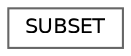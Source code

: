 digraph "クラス階層図"
{
 // LATEX_PDF_SIZE
  bgcolor="transparent";
  edge [fontname=Helvetica,fontsize=10,labelfontname=Helvetica,labelfontsize=10];
  node [fontname=Helvetica,fontsize=10,shape=box,height=0.2,width=0.4];
  rankdir="LR";
  Node0 [id="Node000000",label="SUBSET",height=0.2,width=0.4,color="grey40", fillcolor="white", style="filled",URL="$struct_s_u_b_s_e_t.html",tooltip=" "];
}
